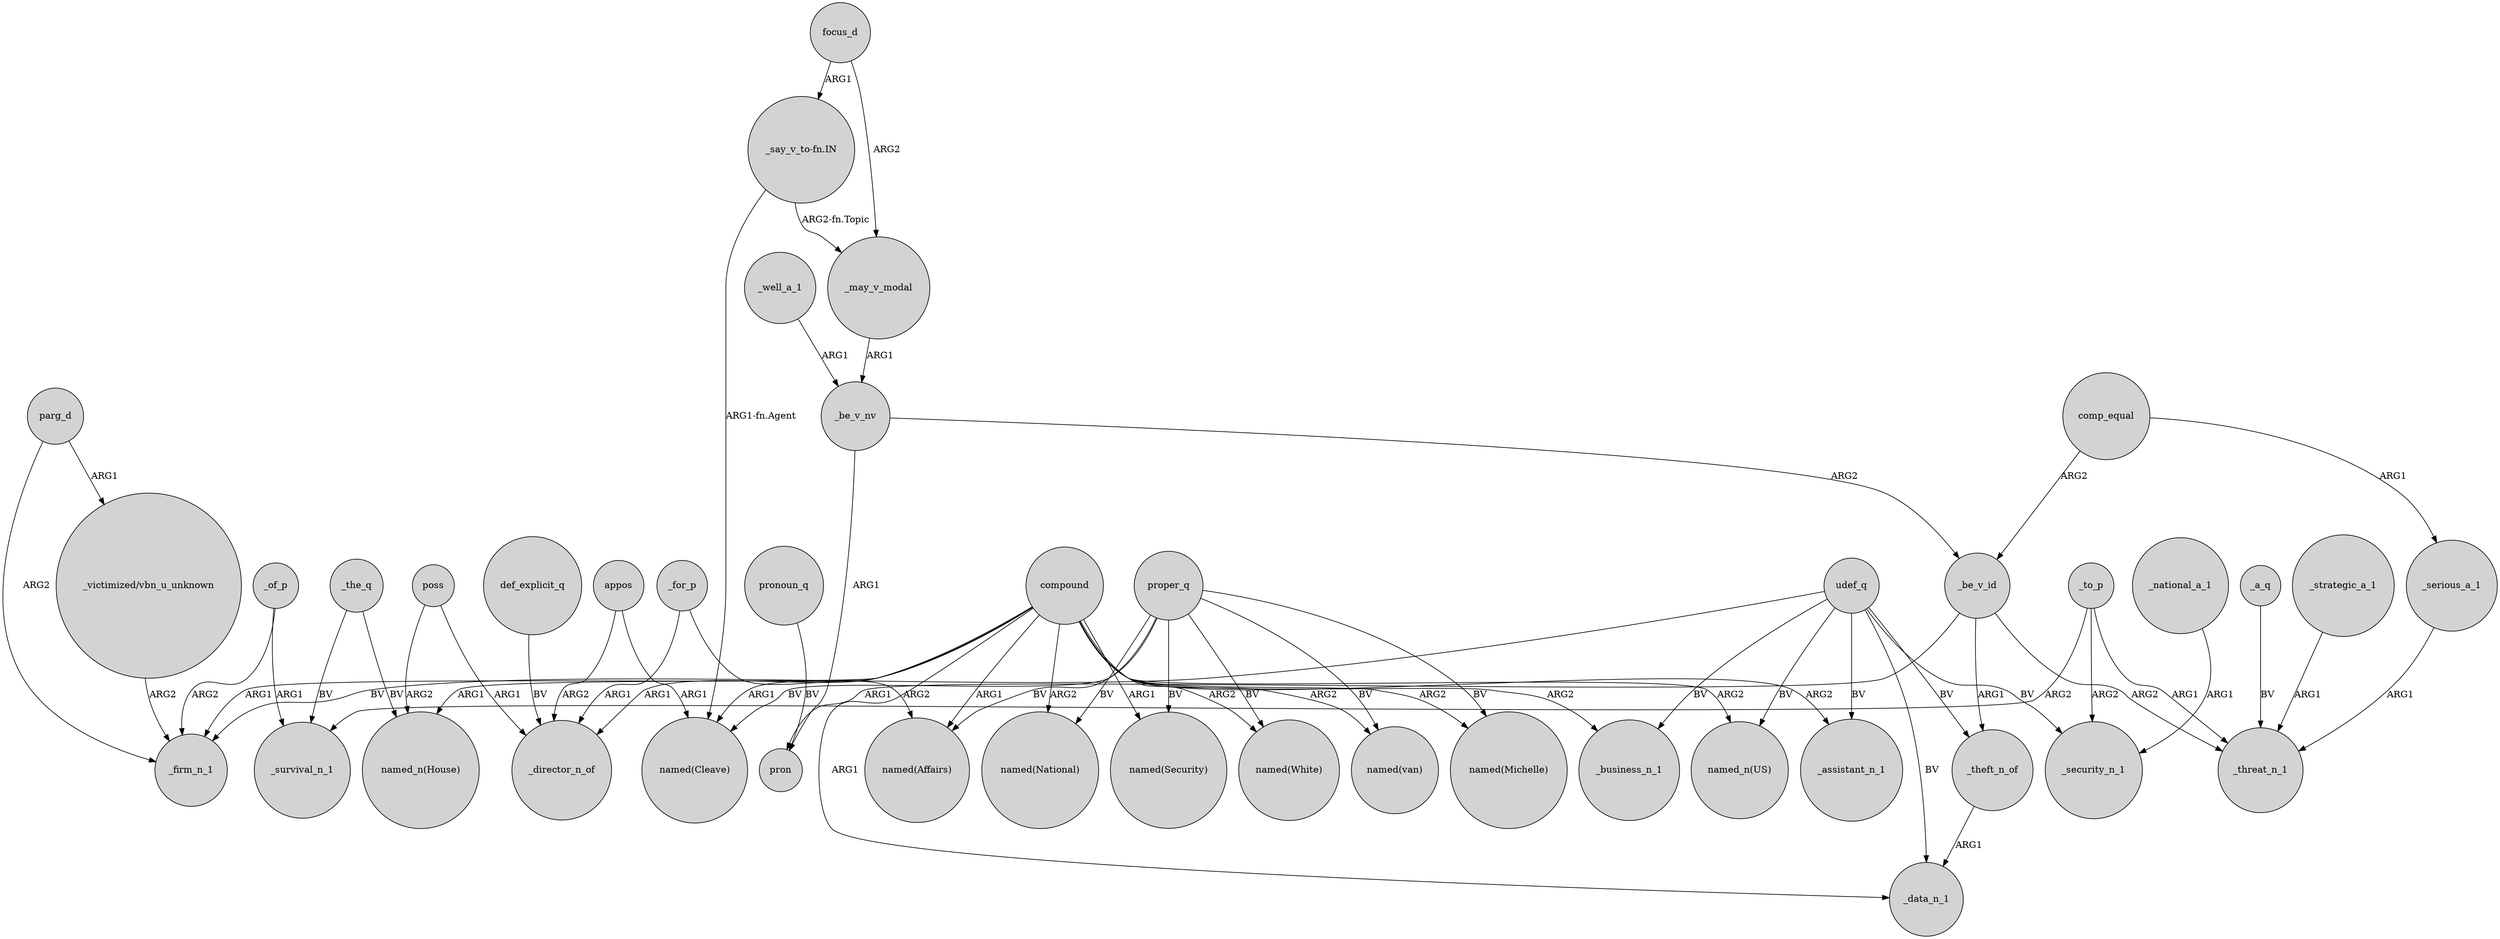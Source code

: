 digraph {
	node [shape=circle style=filled]
	_be_v_nv -> _be_v_id [label=ARG2]
	_be_v_nv -> pron [label=ARG1]
	udef_q -> _theft_n_of [label=BV]
	_of_p -> _firm_n_1 [label=ARG2]
	appos -> "named(Cleave)" [label=ARG1]
	udef_q -> "named_n(US)" [label=BV]
	compound -> "named(Security)" [label=ARG1]
	_may_v_modal -> _be_v_nv [label=ARG1]
	_the_q -> _survival_n_1 [label=BV]
	poss -> _director_n_of [label=ARG1]
	"_say_v_to-fn.IN" -> "named(Cleave)" [label="ARG1-fn.Agent"]
	_a_q -> _threat_n_1 [label=BV]
	_for_p -> _director_n_of [label=ARG1]
	_well_a_1 -> _be_v_nv [label=ARG1]
	focus_d -> _may_v_modal [label=ARG2]
	parg_d -> "_victimized/vbn_u_unknown" [label=ARG1]
	compound -> "named(White)" [label=ARG2]
	udef_q -> _firm_n_1 [label=BV]
	proper_q -> "named(van)" [label=BV]
	_strategic_a_1 -> _threat_n_1 [label=ARG1]
	_national_a_1 -> _security_n_1 [label=ARG1]
	proper_q -> "named(Michelle)" [label=BV]
	compound -> "named_n(House)" [label=ARG1]
	_to_p -> _threat_n_1 [label=ARG1]
	_be_v_id -> pron [label=ARG1]
	compound -> _data_n_1 [label=ARG1]
	compound -> "named_n(US)" [label=ARG2]
	parg_d -> _firm_n_1 [label=ARG2]
	_the_q -> "named_n(House)" [label=BV]
	compound -> "named(Affairs)" [label=ARG1]
	_to_p -> _security_n_1 [label=ARG2]
	udef_q -> _assistant_n_1 [label=BV]
	comp_equal -> _serious_a_1 [label=ARG1]
	compound -> "named(National)" [label=ARG2]
	pronoun_q -> pron [label=BV]
	proper_q -> "named(White)" [label=BV]
	udef_q -> _data_n_1 [label=BV]
	udef_q -> _security_n_1 [label=BV]
	"_say_v_to-fn.IN" -> _may_v_modal [label="ARG2-fn.Topic"]
	"_victimized/vbn_u_unknown" -> _firm_n_1 [label=ARG2]
	_for_p -> "named(Affairs)" [label=ARG2]
	_serious_a_1 -> _threat_n_1 [label=ARG1]
	comp_equal -> _be_v_id [label=ARG2]
	compound -> _business_n_1 [label=ARG2]
	_to_p -> _survival_n_1 [label=ARG2]
	_be_v_id -> _threat_n_1 [label=ARG2]
	compound -> _firm_n_1 [label=ARG1]
	compound -> "named(Cleave)" [label=ARG1]
	poss -> "named_n(House)" [label=ARG2]
	compound -> "named(Michelle)" [label=ARG2]
	proper_q -> "named(Security)" [label=BV]
	compound -> "named(van)" [label=ARG2]
	udef_q -> _business_n_1 [label=BV]
	proper_q -> "named(Affairs)" [label=BV]
	proper_q -> "named(National)" [label=BV]
	proper_q -> "named(Cleave)" [label=BV]
	compound -> _director_n_of [label=ARG1]
	appos -> _director_n_of [label=ARG2]
	_be_v_id -> _theft_n_of [label=ARG1]
	compound -> _assistant_n_1 [label=ARG2]
	_of_p -> _survival_n_1 [label=ARG1]
	focus_d -> "_say_v_to-fn.IN" [label=ARG1]
	def_explicit_q -> _director_n_of [label=BV]
	_theft_n_of -> _data_n_1 [label=ARG1]
}
